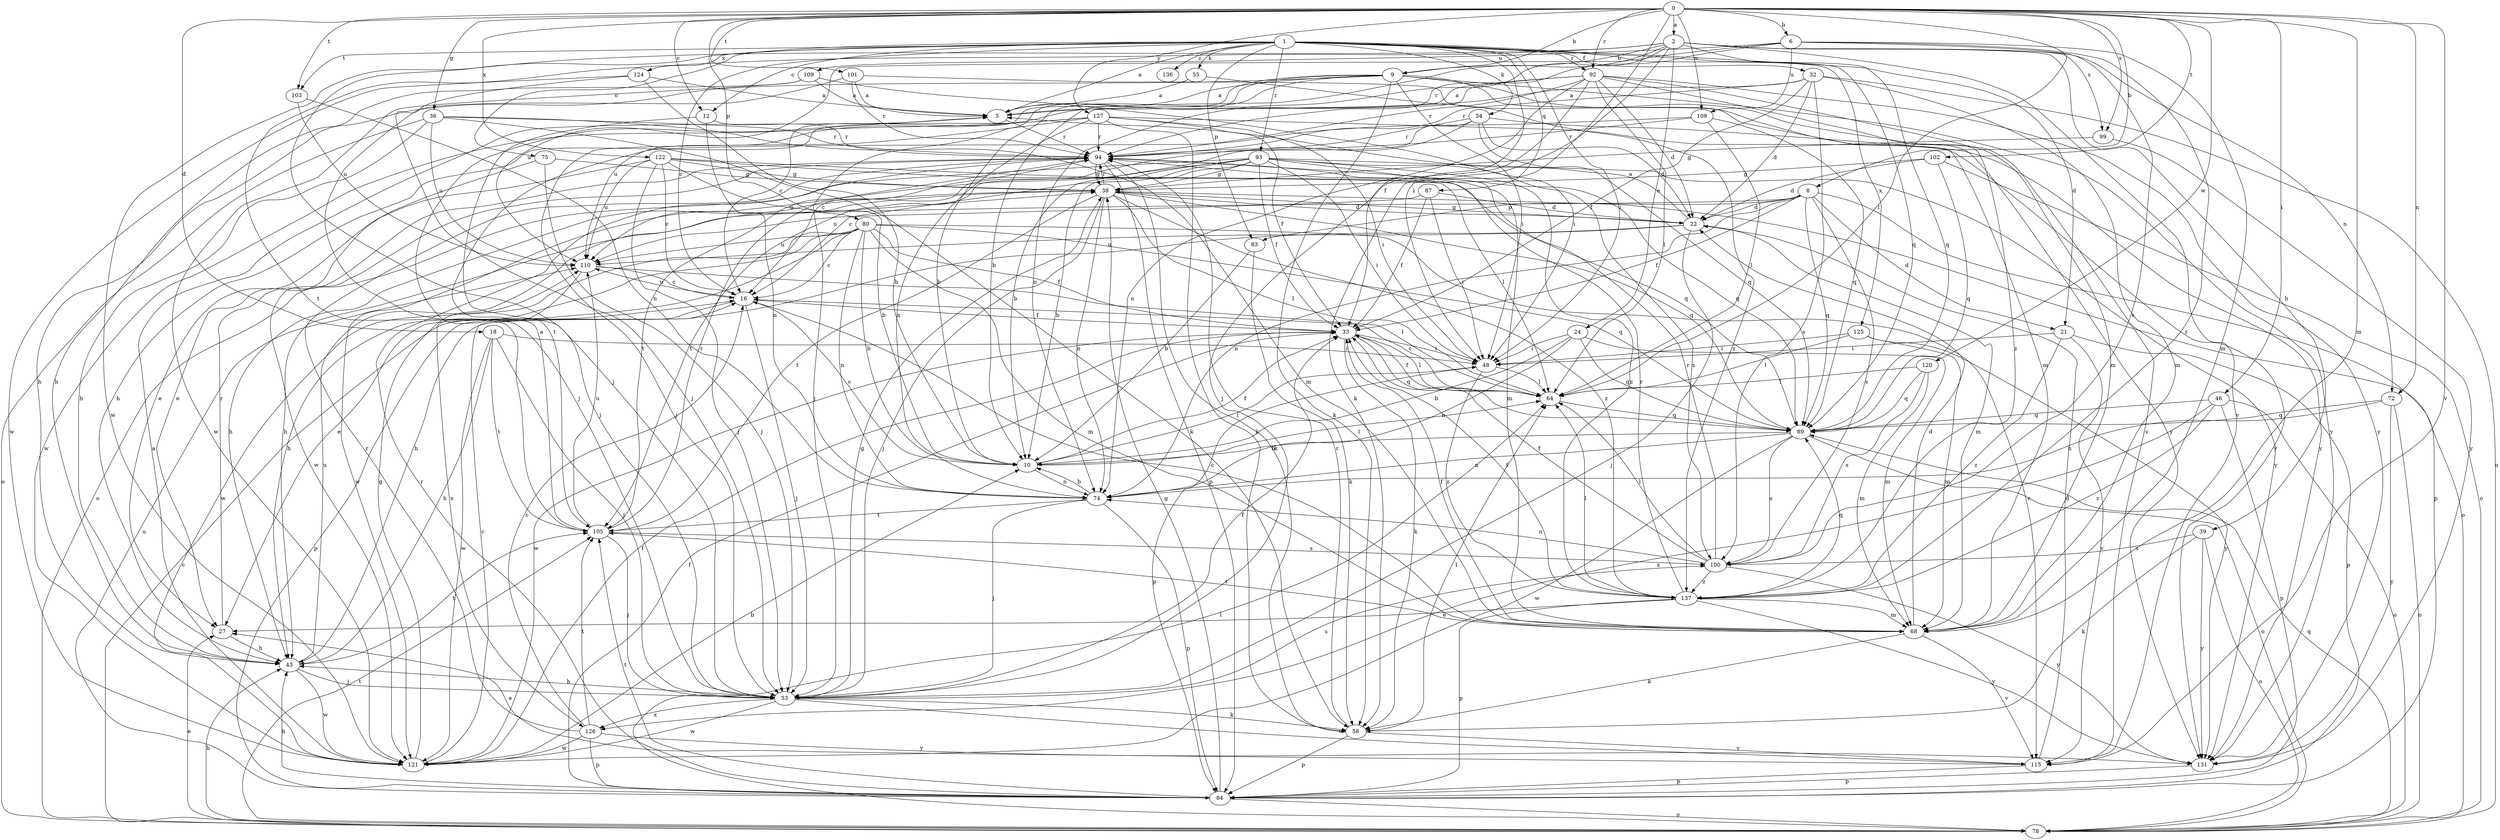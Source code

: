 strict digraph  {
0;
1;
2;
5;
6;
8;
9;
10;
12;
16;
18;
21;
22;
24;
27;
32;
33;
36;
38;
39;
43;
46;
48;
53;
54;
55;
58;
64;
68;
72;
74;
75;
78;
80;
83;
84;
87;
89;
92;
93;
94;
99;
100;
101;
102;
103;
105;
108;
109;
110;
115;
120;
121;
122;
124;
125;
126;
127;
131;
136;
137;
0 -> 2  [label=a];
0 -> 6  [label=b];
0 -> 8  [label=b];
0 -> 9  [label=b];
0 -> 12  [label=c];
0 -> 18  [label=d];
0 -> 36  [label=g];
0 -> 46  [label=i];
0 -> 48  [label=i];
0 -> 64  [label=l];
0 -> 68  [label=m];
0 -> 72  [label=n];
0 -> 80  [label=p];
0 -> 92  [label=r];
0 -> 99  [label=s];
0 -> 101  [label=t];
0 -> 102  [label=t];
0 -> 103  [label=t];
0 -> 108  [label=u];
0 -> 115  [label=v];
0 -> 120  [label=w];
0 -> 122  [label=x];
0 -> 127  [label=y];
1 -> 5  [label=a];
1 -> 12  [label=c];
1 -> 16  [label=c];
1 -> 21  [label=d];
1 -> 32  [label=f];
1 -> 33  [label=f];
1 -> 48  [label=i];
1 -> 53  [label=j];
1 -> 54  [label=k];
1 -> 55  [label=k];
1 -> 75  [label=o];
1 -> 83  [label=p];
1 -> 87  [label=q];
1 -> 89  [label=q];
1 -> 92  [label=r];
1 -> 93  [label=r];
1 -> 103  [label=t];
1 -> 124  [label=x];
1 -> 125  [label=x];
1 -> 136  [label=z];
2 -> 9  [label=b];
2 -> 10  [label=b];
2 -> 24  [label=e];
2 -> 39  [label=h];
2 -> 58  [label=k];
2 -> 72  [label=n];
2 -> 74  [label=n];
2 -> 89  [label=q];
2 -> 99  [label=s];
2 -> 105  [label=t];
2 -> 115  [label=v];
2 -> 121  [label=w];
5 -> 94  [label=r];
6 -> 68  [label=m];
6 -> 94  [label=r];
6 -> 100  [label=s];
6 -> 108  [label=u];
6 -> 109  [label=u];
6 -> 110  [label=u];
6 -> 137  [label=z];
8 -> 21  [label=d];
8 -> 22  [label=d];
8 -> 33  [label=f];
8 -> 43  [label=h];
8 -> 74  [label=n];
8 -> 83  [label=p];
8 -> 84  [label=p];
8 -> 89  [label=q];
8 -> 100  [label=s];
9 -> 5  [label=a];
9 -> 10  [label=b];
9 -> 16  [label=c];
9 -> 43  [label=h];
9 -> 48  [label=i];
9 -> 53  [label=j];
9 -> 58  [label=k];
9 -> 68  [label=m];
9 -> 115  [label=v];
9 -> 131  [label=y];
10 -> 16  [label=c];
10 -> 33  [label=f];
10 -> 48  [label=i];
10 -> 64  [label=l];
10 -> 74  [label=n];
12 -> 53  [label=j];
12 -> 74  [label=n];
12 -> 94  [label=r];
16 -> 33  [label=f];
16 -> 53  [label=j];
16 -> 84  [label=p];
16 -> 110  [label=u];
18 -> 43  [label=h];
18 -> 48  [label=i];
18 -> 53  [label=j];
18 -> 105  [label=t];
18 -> 121  [label=w];
21 -> 48  [label=i];
21 -> 84  [label=p];
21 -> 115  [label=v];
21 -> 137  [label=z];
22 -> 5  [label=a];
22 -> 38  [label=g];
22 -> 43  [label=h];
22 -> 53  [label=j];
22 -> 68  [label=m];
22 -> 110  [label=u];
24 -> 10  [label=b];
24 -> 48  [label=i];
24 -> 68  [label=m];
24 -> 74  [label=n];
24 -> 89  [label=q];
27 -> 43  [label=h];
27 -> 94  [label=r];
32 -> 5  [label=a];
32 -> 22  [label=d];
32 -> 33  [label=f];
32 -> 68  [label=m];
32 -> 78  [label=o];
32 -> 94  [label=r];
32 -> 100  [label=s];
33 -> 48  [label=i];
33 -> 58  [label=k];
33 -> 64  [label=l];
33 -> 89  [label=q];
33 -> 121  [label=w];
36 -> 43  [label=h];
36 -> 58  [label=k];
36 -> 68  [label=m];
36 -> 78  [label=o];
36 -> 94  [label=r];
36 -> 110  [label=u];
38 -> 22  [label=d];
38 -> 43  [label=h];
38 -> 53  [label=j];
38 -> 64  [label=l];
38 -> 74  [label=n];
38 -> 78  [label=o];
38 -> 89  [label=q];
38 -> 94  [label=r];
38 -> 105  [label=t];
38 -> 121  [label=w];
38 -> 137  [label=z];
39 -> 58  [label=k];
39 -> 78  [label=o];
39 -> 100  [label=s];
39 -> 131  [label=y];
43 -> 53  [label=j];
43 -> 105  [label=t];
43 -> 110  [label=u];
43 -> 121  [label=w];
46 -> 78  [label=o];
46 -> 84  [label=p];
46 -> 89  [label=q];
46 -> 126  [label=x];
46 -> 137  [label=z];
48 -> 64  [label=l];
48 -> 84  [label=p];
48 -> 137  [label=z];
53 -> 33  [label=f];
53 -> 38  [label=g];
53 -> 43  [label=h];
53 -> 58  [label=k];
53 -> 100  [label=s];
53 -> 115  [label=v];
53 -> 121  [label=w];
53 -> 126  [label=x];
54 -> 10  [label=b];
54 -> 16  [label=c];
54 -> 22  [label=d];
54 -> 89  [label=q];
54 -> 94  [label=r];
54 -> 131  [label=y];
55 -> 5  [label=a];
55 -> 137  [label=z];
58 -> 64  [label=l];
58 -> 84  [label=p];
58 -> 94  [label=r];
58 -> 115  [label=v];
64 -> 16  [label=c];
64 -> 33  [label=f];
64 -> 89  [label=q];
68 -> 16  [label=c];
68 -> 22  [label=d];
68 -> 33  [label=f];
68 -> 58  [label=k];
68 -> 105  [label=t];
68 -> 115  [label=v];
72 -> 74  [label=n];
72 -> 78  [label=o];
72 -> 89  [label=q];
72 -> 131  [label=y];
74 -> 10  [label=b];
74 -> 53  [label=j];
74 -> 84  [label=p];
74 -> 105  [label=t];
75 -> 27  [label=e];
75 -> 38  [label=g];
75 -> 53  [label=j];
78 -> 16  [label=c];
78 -> 27  [label=e];
78 -> 43  [label=h];
78 -> 64  [label=l];
78 -> 89  [label=q];
78 -> 105  [label=t];
80 -> 10  [label=b];
80 -> 16  [label=c];
80 -> 27  [label=e];
80 -> 33  [label=f];
80 -> 43  [label=h];
80 -> 68  [label=m];
80 -> 74  [label=n];
80 -> 89  [label=q];
80 -> 110  [label=u];
80 -> 115  [label=v];
80 -> 121  [label=w];
83 -> 10  [label=b];
83 -> 58  [label=k];
84 -> 33  [label=f];
84 -> 38  [label=g];
84 -> 43  [label=h];
84 -> 78  [label=o];
84 -> 94  [label=r];
84 -> 105  [label=t];
84 -> 110  [label=u];
87 -> 22  [label=d];
87 -> 33  [label=f];
87 -> 48  [label=i];
87 -> 110  [label=u];
89 -> 10  [label=b];
89 -> 74  [label=n];
89 -> 78  [label=o];
89 -> 100  [label=s];
89 -> 121  [label=w];
92 -> 5  [label=a];
92 -> 22  [label=d];
92 -> 53  [label=j];
92 -> 64  [label=l];
92 -> 68  [label=m];
92 -> 74  [label=n];
92 -> 94  [label=r];
92 -> 110  [label=u];
92 -> 131  [label=y];
92 -> 137  [label=z];
93 -> 10  [label=b];
93 -> 16  [label=c];
93 -> 33  [label=f];
93 -> 38  [label=g];
93 -> 48  [label=i];
93 -> 68  [label=m];
93 -> 78  [label=o];
93 -> 100  [label=s];
93 -> 105  [label=t];
93 -> 110  [label=u];
93 -> 131  [label=y];
93 -> 137  [label=z];
94 -> 38  [label=g];
94 -> 58  [label=k];
94 -> 84  [label=p];
94 -> 89  [label=q];
94 -> 105  [label=t];
94 -> 121  [label=w];
99 -> 38  [label=g];
99 -> 131  [label=y];
100 -> 33  [label=f];
100 -> 64  [label=l];
100 -> 74  [label=n];
100 -> 94  [label=r];
100 -> 131  [label=y];
100 -> 137  [label=z];
101 -> 5  [label=a];
101 -> 53  [label=j];
101 -> 94  [label=r];
101 -> 131  [label=y];
102 -> 22  [label=d];
102 -> 38  [label=g];
102 -> 78  [label=o];
102 -> 89  [label=q];
103 -> 74  [label=n];
103 -> 110  [label=u];
105 -> 5  [label=a];
105 -> 53  [label=j];
105 -> 94  [label=r];
105 -> 100  [label=s];
105 -> 110  [label=u];
108 -> 64  [label=l];
108 -> 89  [label=q];
108 -> 94  [label=r];
108 -> 105  [label=t];
109 -> 5  [label=a];
109 -> 43  [label=h];
109 -> 48  [label=i];
109 -> 121  [label=w];
110 -> 16  [label=c];
110 -> 64  [label=l];
110 -> 126  [label=x];
115 -> 22  [label=d];
115 -> 27  [label=e];
115 -> 84  [label=p];
120 -> 64  [label=l];
120 -> 68  [label=m];
120 -> 89  [label=q];
120 -> 100  [label=s];
121 -> 5  [label=a];
121 -> 10  [label=b];
121 -> 16  [label=c];
121 -> 33  [label=f];
121 -> 38  [label=g];
122 -> 10  [label=b];
122 -> 16  [label=c];
122 -> 27  [label=e];
122 -> 38  [label=g];
122 -> 53  [label=j];
122 -> 64  [label=l];
122 -> 89  [label=q];
122 -> 110  [label=u];
124 -> 5  [label=a];
124 -> 10  [label=b];
124 -> 53  [label=j];
124 -> 121  [label=w];
125 -> 48  [label=i];
125 -> 64  [label=l];
125 -> 68  [label=m];
125 -> 131  [label=y];
126 -> 16  [label=c];
126 -> 84  [label=p];
126 -> 94  [label=r];
126 -> 105  [label=t];
126 -> 121  [label=w];
126 -> 131  [label=y];
127 -> 33  [label=f];
127 -> 43  [label=h];
127 -> 48  [label=i];
127 -> 53  [label=j];
127 -> 58  [label=k];
127 -> 74  [label=n];
127 -> 94  [label=r];
127 -> 121  [label=w];
127 -> 131  [label=y];
131 -> 84  [label=p];
137 -> 27  [label=e];
137 -> 33  [label=f];
137 -> 64  [label=l];
137 -> 68  [label=m];
137 -> 84  [label=p];
137 -> 89  [label=q];
137 -> 94  [label=r];
137 -> 131  [label=y];
}
